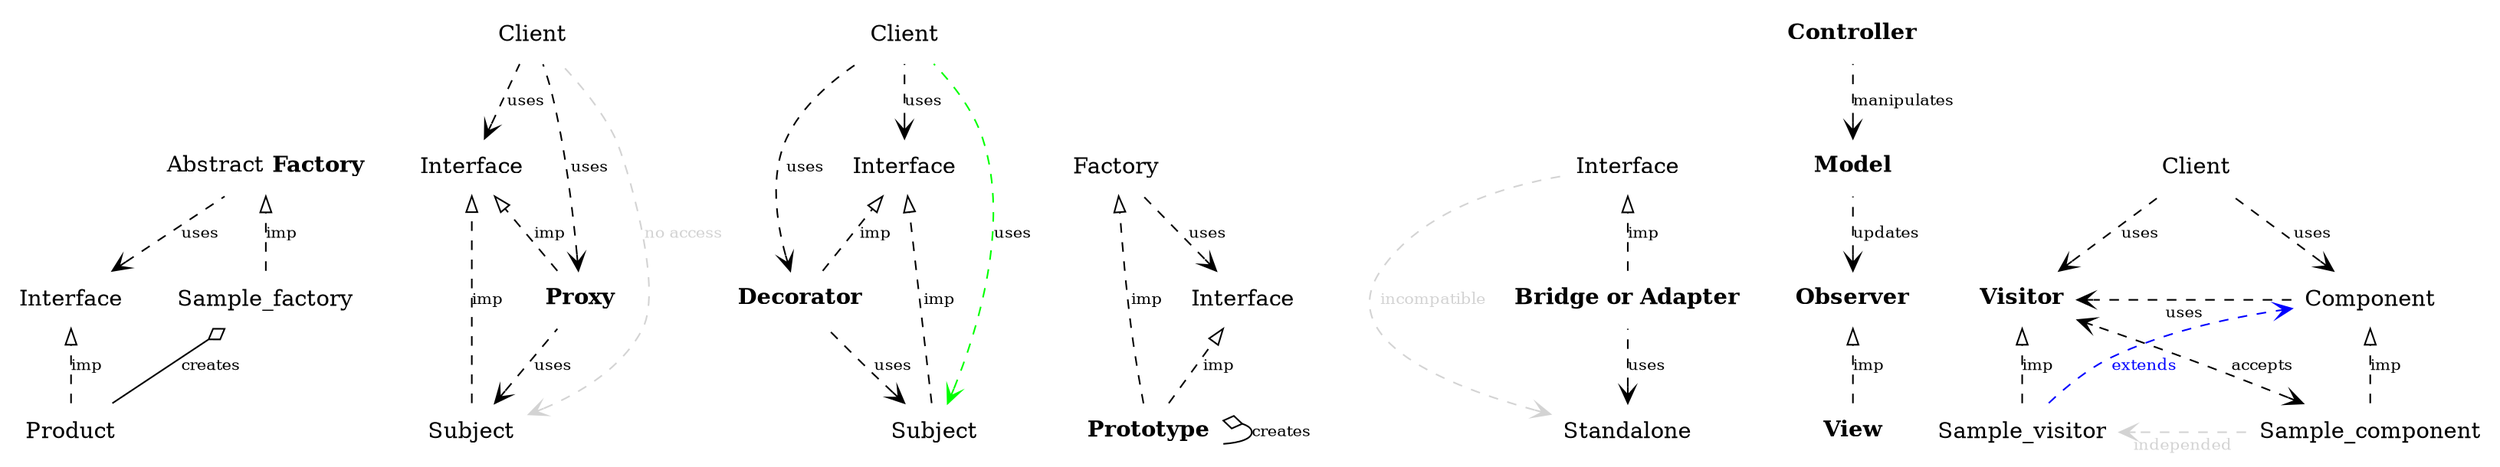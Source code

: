 digraph G {
	rankdir="BT"
	node [shape=plaintext];
	edge [fontsize=10 _fontcolor=darkgray]
	// Inheritance
	edge [label=inh arrowhead=onormal];

	// Implementation
	edge [label=imp weight=1000 arrowhead=onormal style=dashed];
	Product -> Interface;
	Factory [label=<Abstract <b>Factory</b>>]
	Sample_factory -> Factory;
	Proxy [label=<<b>Proxy</b>>]
	{ Subject Proxy } -> Proxy_interface
	Decorator [label=<<b>Decorator</b>>]
	Subject_of_Decorator [label=Subject]
	{ Decorator Subject_of_Decorator} -> Decorator_interface
	Proxy_interface [label="Interface"]
	Decorator_interface [label="Interface"]
	Factory_of_prototype [label=Factory]
	Interface_of_prototype [label=Interface]
	Prototype -> { Factory_of_prototype Interface_of_prototype}
	Prototype [label=<<b>Prototype</b>>]
	Bridge_interface [label=Interface]
	Bridge [label=<<b>Bridge or Adapter</b>>]
	Bridge -> Bridge_interface
	Observer [label=<<b>Observer</b>>]
	View [label=<<b>View</b>>]
	Model [label=<<b>Model</b>>]
	Controller [label=<<b>Controller</b>>]
	View -> Observer

	Visitor [label=<<b>Visitor</b>>]
	rank = same { Component  Visitor }
	//Component [rank=min]
	Sample_visitor -> Visitor
	Sample_component -> Component

	// Aggregation
	edge [label=agg weight=1 arrowtail=odiamond dir=back style=""]

	edge [label=creates dir="" arrowhead=odiamond]
	Product -> Sample_factory
	Prototype -> Prototype

	// Dependencies
	edge [label=uses weight=1 arrowhead=vee style=dashed dir="" ]

	Component -> Visitor [weight=0]
	Sample_component -> Visitor [label=accepts weight=0 dir=both arrowtail=vee _constraint=false]
	Sample_visitor -> Component [label=extends color=blue fontcolor=blue]
	//{Sample_visitor Sample_component } -> Client_of_Visitor [style=invis]
	edge [label=uses weight=1 dir=back arrowtail=vee ]
	Client_of_Decorator [label=Client]
	Subject_of_Decorator -> Decorator -> Client_of_Decorator
	Decorator_interface -> Client_of_Decorator
	{ Subject_of_Decorator } -> Client_of_Decorator [color=green]
	Client_of_Visitor [label=Client]
	{ Visitor Component  } -> Client_of_Visitor

	Subject -> Proxy
	Client_of_Proxy [label=Client]
	Proxy -> Client_of_Proxy
	Proxy_interface -> Client_of_Proxy
	Model -> Controller [label=manipulates]
	Interface -> Factory
	Interface_of_prototype -> Factory_of_prototype
	Standalone -> Bridge
	Observer -> Model [label=updates]
	edge [color=lightgray fontcolor=lightgray xweight=0  constraint=false]
	Subject -> Client_of_Proxy [label="no access"]
	Standalone -> Bridge_interface [label="incompatible" constraint=false]
	Sample_component -> Sample_visitor [label="independed" dir="" ]
}
